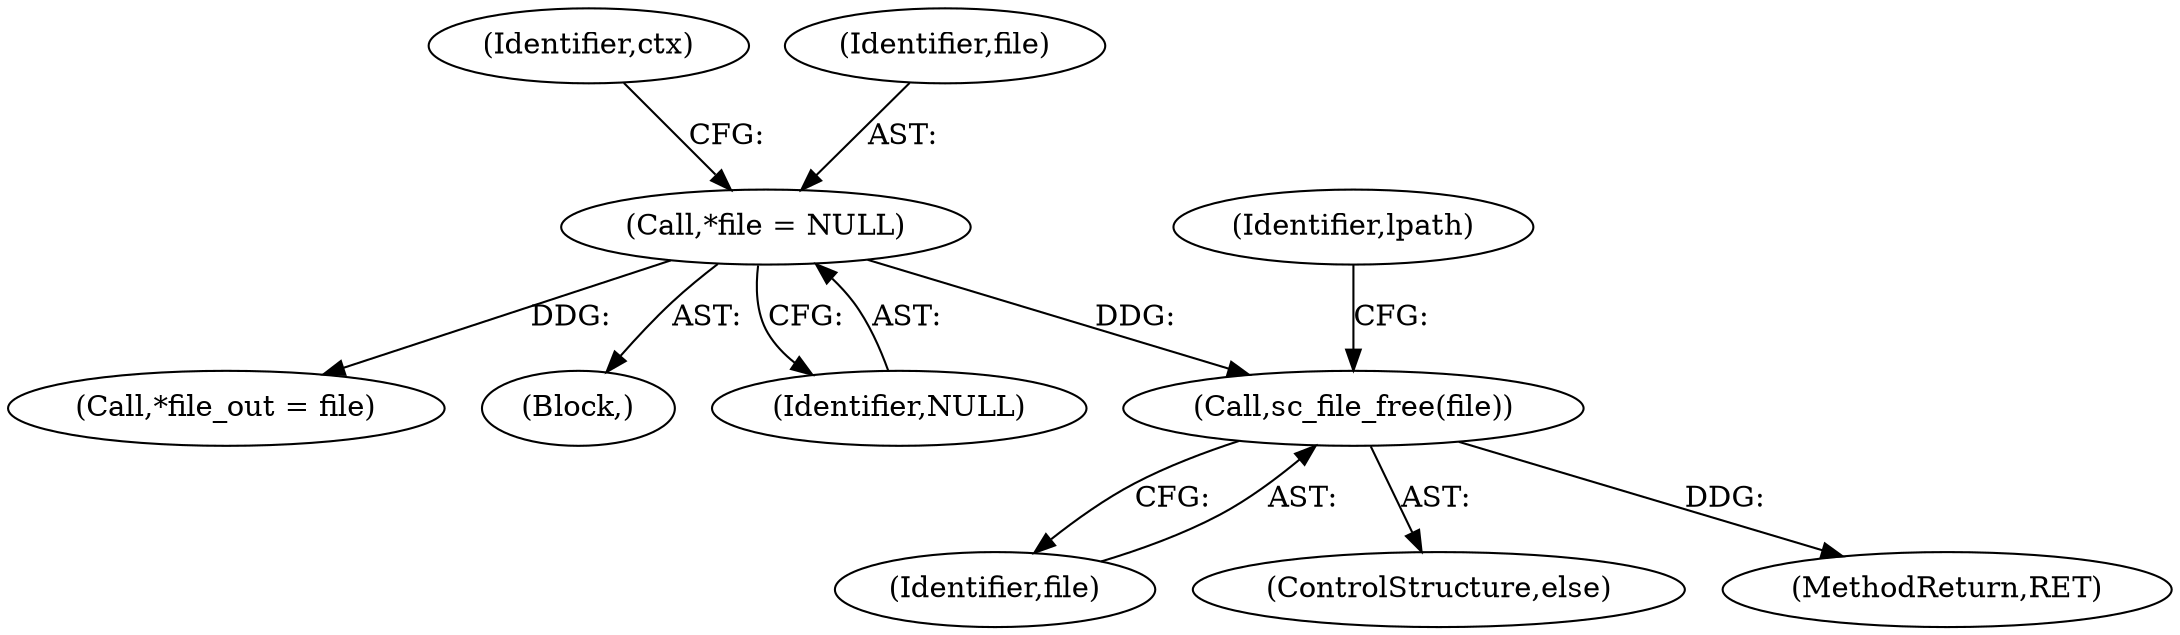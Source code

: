 digraph "0_OpenSC_03628449b75a93787eb2359412a3980365dda49b#diff-f8c0128e14031ed9307d47f10f601b54@API" {
"1000410" [label="(Call,sc_file_free(file))"];
"1000273" [label="(Call,*file = NULL)"];
"1000278" [label="(Identifier,ctx)"];
"1000274" [label="(Identifier,file)"];
"1000410" [label="(Call,sc_file_free(file))"];
"1000405" [label="(Call,*file_out = file)"];
"1000411" [label="(Identifier,file)"];
"1000271" [label="(Block,)"];
"1000275" [label="(Identifier,NULL)"];
"1000273" [label="(Call,*file = NULL)"];
"1000409" [label="(ControlStructure,else)"];
"1001147" [label="(MethodReturn,RET)"];
"1000415" [label="(Identifier,lpath)"];
"1000410" -> "1000409"  [label="AST: "];
"1000410" -> "1000411"  [label="CFG: "];
"1000411" -> "1000410"  [label="AST: "];
"1000415" -> "1000410"  [label="CFG: "];
"1000410" -> "1001147"  [label="DDG: "];
"1000273" -> "1000410"  [label="DDG: "];
"1000273" -> "1000271"  [label="AST: "];
"1000273" -> "1000275"  [label="CFG: "];
"1000274" -> "1000273"  [label="AST: "];
"1000275" -> "1000273"  [label="AST: "];
"1000278" -> "1000273"  [label="CFG: "];
"1000273" -> "1000405"  [label="DDG: "];
}
